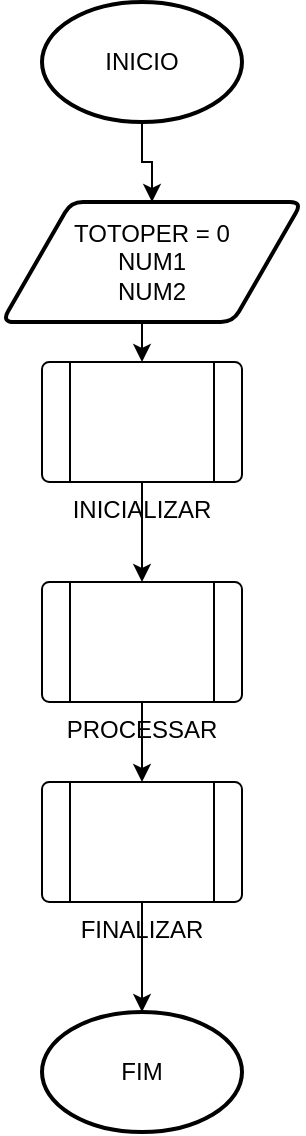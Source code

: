 <mxfile version="26.0.7" pages="4">
  <diagram name="INICIO" id="QSqfLj0r9lLSeKXIZFz2">
    <mxGraphModel dx="1335" dy="636" grid="1" gridSize="10" guides="1" tooltips="1" connect="1" arrows="1" fold="1" page="1" pageScale="1" pageWidth="827" pageHeight="1169" math="0" shadow="0">
      <root>
        <mxCell id="0" />
        <mxCell id="1" parent="0" />
        <mxCell id="DOFn3vrCfri7YjLYHfMr-3" style="edgeStyle=orthogonalEdgeStyle;rounded=0;orthogonalLoop=1;jettySize=auto;html=1;exitX=0.5;exitY=1;exitDx=0;exitDy=0;exitPerimeter=0;entryX=0.5;entryY=0;entryDx=0;entryDy=0;" edge="1" parent="1" source="ox7Pd_0ZVN7DrNo74YWl-1" target="DOFn3vrCfri7YjLYHfMr-2">
          <mxGeometry relative="1" as="geometry" />
        </mxCell>
        <mxCell id="ox7Pd_0ZVN7DrNo74YWl-1" value="INICIO" style="strokeWidth=2;html=1;shape=mxgraph.flowchart.start_1;whiteSpace=wrap;" parent="1" vertex="1">
          <mxGeometry x="60" y="50" width="100" height="60" as="geometry" />
        </mxCell>
        <mxCell id="ox7Pd_0ZVN7DrNo74YWl-2" value="FIM" style="strokeWidth=2;html=1;shape=mxgraph.flowchart.start_1;whiteSpace=wrap;" parent="1" vertex="1">
          <mxGeometry x="60" y="555" width="100" height="60" as="geometry" />
        </mxCell>
        <mxCell id="ox7Pd_0ZVN7DrNo74YWl-6" style="edgeStyle=orthogonalEdgeStyle;rounded=0;orthogonalLoop=1;jettySize=auto;html=1;exitX=0.5;exitY=1;exitDx=0;exitDy=0;entryX=0.5;entryY=0;entryDx=0;entryDy=0;" parent="1" source="ox7Pd_0ZVN7DrNo74YWl-3" target="ox7Pd_0ZVN7DrNo74YWl-4" edge="1">
          <mxGeometry relative="1" as="geometry" />
        </mxCell>
        <UserObject label="INICIALIZAR" link="data:page/id,2L03V23iICjIEpqKuV_A" id="ox7Pd_0ZVN7DrNo74YWl-3">
          <mxCell style="verticalLabelPosition=bottom;verticalAlign=top;html=1;shape=process;whiteSpace=wrap;rounded=1;size=0.14;arcSize=6;" parent="1" vertex="1">
            <mxGeometry x="60" y="230" width="100" height="60" as="geometry" />
          </mxCell>
        </UserObject>
        <mxCell id="ox7Pd_0ZVN7DrNo74YWl-7" style="edgeStyle=orthogonalEdgeStyle;rounded=0;orthogonalLoop=1;jettySize=auto;html=1;exitX=0.5;exitY=1;exitDx=0;exitDy=0;entryX=0.5;entryY=0;entryDx=0;entryDy=0;" parent="1" source="ox7Pd_0ZVN7DrNo74YWl-4" target="ox7Pd_0ZVN7DrNo74YWl-5" edge="1">
          <mxGeometry relative="1" as="geometry" />
        </mxCell>
        <UserObject label="PROCESSAR" link="data:page/id,ra_tza01eUEpOiBKGoTj" id="ox7Pd_0ZVN7DrNo74YWl-4">
          <mxCell style="verticalLabelPosition=bottom;verticalAlign=top;html=1;shape=process;whiteSpace=wrap;rounded=1;size=0.14;arcSize=6;" parent="1" vertex="1">
            <mxGeometry x="60" y="340" width="100" height="60" as="geometry" />
          </mxCell>
        </UserObject>
        <UserObject label="FINALIZAR" link="data:page/id,hINxsu5lcANSTZXWaCCS" id="ox7Pd_0ZVN7DrNo74YWl-5">
          <mxCell style="verticalLabelPosition=bottom;verticalAlign=top;html=1;shape=process;whiteSpace=wrap;rounded=1;size=0.14;arcSize=6;" parent="1" vertex="1">
            <mxGeometry x="60" y="440" width="100" height="60" as="geometry" />
          </mxCell>
        </UserObject>
        <mxCell id="ox7Pd_0ZVN7DrNo74YWl-8" style="edgeStyle=orthogonalEdgeStyle;rounded=0;orthogonalLoop=1;jettySize=auto;html=1;exitX=0.5;exitY=1;exitDx=0;exitDy=0;entryX=0.5;entryY=0;entryDx=0;entryDy=0;entryPerimeter=0;" parent="1" source="ox7Pd_0ZVN7DrNo74YWl-5" target="ox7Pd_0ZVN7DrNo74YWl-2" edge="1">
          <mxGeometry relative="1" as="geometry" />
        </mxCell>
        <mxCell id="DOFn3vrCfri7YjLYHfMr-4" style="edgeStyle=orthogonalEdgeStyle;rounded=0;orthogonalLoop=1;jettySize=auto;html=1;exitX=0.5;exitY=1;exitDx=0;exitDy=0;entryX=0.5;entryY=0;entryDx=0;entryDy=0;" edge="1" parent="1" source="DOFn3vrCfri7YjLYHfMr-2" target="ox7Pd_0ZVN7DrNo74YWl-3">
          <mxGeometry relative="1" as="geometry" />
        </mxCell>
        <mxCell id="DOFn3vrCfri7YjLYHfMr-2" value="TOTOPER = 0&lt;div&gt;NUM1&lt;/div&gt;&lt;div&gt;NUM2&lt;/div&gt;" style="shape=parallelogram;html=1;strokeWidth=2;perimeter=parallelogramPerimeter;whiteSpace=wrap;rounded=1;arcSize=12;size=0.23;" vertex="1" parent="1">
          <mxGeometry x="40" y="150" width="150" height="60" as="geometry" />
        </mxCell>
      </root>
    </mxGraphModel>
  </diagram>
  <diagram id="2L03V23iICjIEpqKuV_A" name="INICIALIZAR">
    <mxGraphModel dx="1335" dy="636" grid="1" gridSize="10" guides="1" tooltips="1" connect="1" arrows="1" fold="1" page="1" pageScale="1" pageWidth="827" pageHeight="1169" math="0" shadow="0">
      <root>
        <mxCell id="0" />
        <mxCell id="1" parent="0" />
        <mxCell id="4DjjFToSUfk8hdh2NR9r-1" style="edgeStyle=orthogonalEdgeStyle;rounded=0;orthogonalLoop=1;jettySize=auto;html=1;exitX=0.5;exitY=1;exitDx=0;exitDy=0;exitPerimeter=0;entryX=0.5;entryY=0.167;entryDx=0;entryDy=0;entryPerimeter=0;" parent="1" source="4DjjFToSUfk8hdh2NR9r-2" target="4DjjFToSUfk8hdh2NR9r-4" edge="1">
          <mxGeometry relative="1" as="geometry">
            <mxPoint x="290" y="200" as="targetPoint" />
          </mxGeometry>
        </mxCell>
        <mxCell id="4DjjFToSUfk8hdh2NR9r-2" value="INICIALIZAR" style="strokeWidth=2;html=1;shape=mxgraph.flowchart.start_1;whiteSpace=wrap;" parent="1" vertex="1">
          <mxGeometry x="240" y="50" width="100" height="60" as="geometry" />
        </mxCell>
        <mxCell id="4DjjFToSUfk8hdh2NR9r-3" value="FIM" style="strokeWidth=2;html=1;shape=mxgraph.flowchart.start_1;whiteSpace=wrap;" parent="1" vertex="1">
          <mxGeometry x="240" y="490" width="100" height="60" as="geometry" />
        </mxCell>
        <mxCell id="4DjjFToSUfk8hdh2NR9r-4" value="NUM1&lt;div&gt;NUM2&lt;/div&gt;" style="html=1;strokeWidth=2;shape=manualInput;whiteSpace=wrap;rounded=1;size=26;arcSize=11;" parent="1" vertex="1">
          <mxGeometry x="230" y="280" width="100" height="60" as="geometry" />
        </mxCell>
        <mxCell id="4DjjFToSUfk8hdh2NR9r-7" style="edgeStyle=orthogonalEdgeStyle;rounded=0;orthogonalLoop=1;jettySize=auto;html=1;exitX=0.5;exitY=1;exitDx=0;exitDy=0;entryX=0.4;entryY=-0.042;entryDx=0;entryDy=0;entryPerimeter=0;" parent="1" source="4DjjFToSUfk8hdh2NR9r-4" target="4DjjFToSUfk8hdh2NR9r-3" edge="1">
          <mxGeometry relative="1" as="geometry" />
        </mxCell>
      </root>
    </mxGraphModel>
  </diagram>
  <diagram id="ra_tza01eUEpOiBKGoTj" name="PROCESSAR">
    <mxGraphModel dx="1050" dy="607" grid="1" gridSize="10" guides="1" tooltips="1" connect="1" arrows="1" fold="1" page="1" pageScale="1" pageWidth="827" pageHeight="1169" math="0" shadow="0">
      <root>
        <mxCell id="0" />
        <mxCell id="1" parent="0" />
        <mxCell id="57crMHdtPmJ2WBZbyjDW-1" value="PROCESSAR" style="strokeWidth=2;html=1;shape=mxgraph.flowchart.start_1;whiteSpace=wrap;" vertex="1" parent="1">
          <mxGeometry x="20" y="30" width="100" height="60" as="geometry" />
        </mxCell>
        <mxCell id="57crMHdtPmJ2WBZbyjDW-2" value="FIM" style="strokeWidth=2;html=1;shape=mxgraph.flowchart.start_1;whiteSpace=wrap;" vertex="1" parent="1">
          <mxGeometry x="20" y="520" width="100" height="60" as="geometry" />
        </mxCell>
        <mxCell id="57crMHdtPmJ2WBZbyjDW-17" style="edgeStyle=orthogonalEdgeStyle;rounded=0;orthogonalLoop=1;jettySize=auto;html=1;exitX=0.5;exitY=1;exitDx=0;exitDy=0;exitPerimeter=0;entryX=0.5;entryY=0;entryDx=0;entryDy=0;" edge="1" parent="1" source="57crMHdtPmJ2WBZbyjDW-3" target="57crMHdtPmJ2WBZbyjDW-6">
          <mxGeometry relative="1" as="geometry" />
        </mxCell>
        <mxCell id="57crMHdtPmJ2WBZbyjDW-3" value="NUM1&lt;div&gt;NUM2&lt;/div&gt;" style="strokeWidth=2;html=1;shape=mxgraph.flowchart.display;whiteSpace=wrap;" vertex="1" parent="1">
          <mxGeometry x="20" y="120" width="100" height="60" as="geometry" />
        </mxCell>
        <mxCell id="57crMHdtPmJ2WBZbyjDW-4" value="RESULTADO = (NUM1 - NUM2)" style="rounded=1;whiteSpace=wrap;html=1;absoluteArcSize=1;arcSize=14;strokeWidth=2;" vertex="1" parent="1">
          <mxGeometry x="310" y="140" width="100" height="50" as="geometry" />
        </mxCell>
        <mxCell id="57crMHdtPmJ2WBZbyjDW-5" value="RES" style="strokeWidth=2;html=1;shape=mxgraph.flowchart.display;whiteSpace=wrap;" vertex="1" parent="1">
          <mxGeometry x="310" y="220" width="100" height="60" as="geometry" />
        </mxCell>
        <mxCell id="57crMHdtPmJ2WBZbyjDW-18" style="edgeStyle=orthogonalEdgeStyle;rounded=0;orthogonalLoop=1;jettySize=auto;html=1;exitX=0.5;exitY=1;exitDx=0;exitDy=0;" edge="1" parent="1" source="57crMHdtPmJ2WBZbyjDW-6">
          <mxGeometry relative="1" as="geometry">
            <mxPoint x="70" y="250" as="targetPoint" />
          </mxGeometry>
        </mxCell>
        <mxCell id="57crMHdtPmJ2WBZbyjDW-6" value="SOMA" style="verticalLabelPosition=bottom;verticalAlign=top;html=1;shape=process;whiteSpace=wrap;rounded=1;size=0.14;arcSize=6;" vertex="1" parent="1">
          <mxGeometry x="20" y="200" width="100" height="30" as="geometry" />
        </mxCell>
        <mxCell id="57crMHdtPmJ2WBZbyjDW-19" style="edgeStyle=orthogonalEdgeStyle;rounded=0;orthogonalLoop=1;jettySize=auto;html=1;exitX=0.5;exitY=1;exitDx=0;exitDy=0;entryX=0.5;entryY=0;entryDx=0;entryDy=0;" edge="1" parent="1" source="57crMHdtPmJ2WBZbyjDW-7" target="57crMHdtPmJ2WBZbyjDW-8">
          <mxGeometry relative="1" as="geometry" />
        </mxCell>
        <mxCell id="57crMHdtPmJ2WBZbyjDW-7" value="SUBTRACAO" style="verticalLabelPosition=bottom;verticalAlign=top;html=1;shape=process;whiteSpace=wrap;rounded=1;size=0.14;arcSize=6;" vertex="1" parent="1">
          <mxGeometry x="20" y="260" width="100" height="30" as="geometry" />
        </mxCell>
        <mxCell id="57crMHdtPmJ2WBZbyjDW-20" style="edgeStyle=orthogonalEdgeStyle;rounded=0;orthogonalLoop=1;jettySize=auto;html=1;exitX=0.5;exitY=1;exitDx=0;exitDy=0;entryX=0.5;entryY=0;entryDx=0;entryDy=0;" edge="1" parent="1" source="57crMHdtPmJ2WBZbyjDW-8" target="57crMHdtPmJ2WBZbyjDW-9">
          <mxGeometry relative="1" as="geometry" />
        </mxCell>
        <mxCell id="57crMHdtPmJ2WBZbyjDW-8" value="MULTIPLICACAO" style="verticalLabelPosition=bottom;verticalAlign=top;html=1;shape=process;whiteSpace=wrap;rounded=1;size=0.14;arcSize=6;" vertex="1" parent="1">
          <mxGeometry x="20" y="320" width="100" height="30" as="geometry" />
        </mxCell>
        <mxCell id="57crMHdtPmJ2WBZbyjDW-21" style="edgeStyle=orthogonalEdgeStyle;rounded=0;orthogonalLoop=1;jettySize=auto;html=1;exitX=0.5;exitY=1;exitDx=0;exitDy=0;entryX=0.5;entryY=0;entryDx=0;entryDy=0;" edge="1" parent="1" source="57crMHdtPmJ2WBZbyjDW-9" target="57crMHdtPmJ2WBZbyjDW-10">
          <mxGeometry relative="1" as="geometry" />
        </mxCell>
        <mxCell id="57crMHdtPmJ2WBZbyjDW-9" value="DIVISAO" style="verticalLabelPosition=bottom;verticalAlign=top;html=1;shape=process;whiteSpace=wrap;rounded=1;size=0.14;arcSize=6;" vertex="1" parent="1">
          <mxGeometry x="20" y="390" width="100" height="30" as="geometry" />
        </mxCell>
        <mxCell id="57crMHdtPmJ2WBZbyjDW-10" value="MEDIA" style="verticalLabelPosition=bottom;verticalAlign=top;html=1;shape=process;whiteSpace=wrap;rounded=1;size=0.14;arcSize=6;" vertex="1" parent="1">
          <mxGeometry x="20" y="460" width="100" height="30" as="geometry" />
        </mxCell>
        <mxCell id="57crMHdtPmJ2WBZbyjDW-11" value="SUBTRAIR" style="strokeWidth=2;html=1;shape=mxgraph.flowchart.start_1;whiteSpace=wrap;" vertex="1" parent="1">
          <mxGeometry x="314" y="40" width="100" height="60" as="geometry" />
        </mxCell>
        <mxCell id="57crMHdtPmJ2WBZbyjDW-12" value="FIM" style="strokeWidth=2;html=1;shape=mxgraph.flowchart.start_1;whiteSpace=wrap;" vertex="1" parent="1">
          <mxGeometry x="314" y="320" width="100" height="60" as="geometry" />
        </mxCell>
        <mxCell id="57crMHdtPmJ2WBZbyjDW-13" style="edgeStyle=orthogonalEdgeStyle;rounded=0;orthogonalLoop=1;jettySize=auto;html=1;exitX=0.5;exitY=1;exitDx=0;exitDy=0;exitPerimeter=0;entryX=0.579;entryY=-0.048;entryDx=0;entryDy=0;entryPerimeter=0;" edge="1" parent="1" source="57crMHdtPmJ2WBZbyjDW-11" target="57crMHdtPmJ2WBZbyjDW-4">
          <mxGeometry relative="1" as="geometry" />
        </mxCell>
        <mxCell id="57crMHdtPmJ2WBZbyjDW-14" style="edgeStyle=orthogonalEdgeStyle;rounded=0;orthogonalLoop=1;jettySize=auto;html=1;exitX=0.5;exitY=1;exitDx=0;exitDy=0;entryX=0.5;entryY=0;entryDx=0;entryDy=0;entryPerimeter=0;" edge="1" parent="1" source="57crMHdtPmJ2WBZbyjDW-4" target="57crMHdtPmJ2WBZbyjDW-5">
          <mxGeometry relative="1" as="geometry" />
        </mxCell>
        <mxCell id="57crMHdtPmJ2WBZbyjDW-15" style="edgeStyle=orthogonalEdgeStyle;rounded=0;orthogonalLoop=1;jettySize=auto;html=1;exitX=0.5;exitY=1;exitDx=0;exitDy=0;exitPerimeter=0;entryX=0.421;entryY=-0.018;entryDx=0;entryDy=0;entryPerimeter=0;" edge="1" parent="1" source="57crMHdtPmJ2WBZbyjDW-5" target="57crMHdtPmJ2WBZbyjDW-12">
          <mxGeometry relative="1" as="geometry" />
        </mxCell>
        <mxCell id="57crMHdtPmJ2WBZbyjDW-16" style="edgeStyle=orthogonalEdgeStyle;rounded=0;orthogonalLoop=1;jettySize=auto;html=1;exitX=0.5;exitY=1;exitDx=0;exitDy=0;exitPerimeter=0;entryX=0.5;entryY=0;entryDx=0;entryDy=0;entryPerimeter=0;" edge="1" parent="1" source="57crMHdtPmJ2WBZbyjDW-1" target="57crMHdtPmJ2WBZbyjDW-3">
          <mxGeometry relative="1" as="geometry" />
        </mxCell>
        <mxCell id="57crMHdtPmJ2WBZbyjDW-22" style="edgeStyle=orthogonalEdgeStyle;rounded=0;orthogonalLoop=1;jettySize=auto;html=1;exitX=0.5;exitY=1;exitDx=0;exitDy=0;entryX=0.5;entryY=0;entryDx=0;entryDy=0;entryPerimeter=0;" edge="1" parent="1" source="57crMHdtPmJ2WBZbyjDW-10" target="57crMHdtPmJ2WBZbyjDW-2">
          <mxGeometry relative="1" as="geometry" />
        </mxCell>
        <mxCell id="57crMHdtPmJ2WBZbyjDW-29" value="RESULTADO = (NUM1 * NUM2)" style="rounded=1;whiteSpace=wrap;html=1;absoluteArcSize=1;arcSize=14;strokeWidth=2;" vertex="1" parent="1">
          <mxGeometry x="440" y="140" width="100" height="50" as="geometry" />
        </mxCell>
        <mxCell id="57crMHdtPmJ2WBZbyjDW-30" value="RES" style="strokeWidth=2;html=1;shape=mxgraph.flowchart.display;whiteSpace=wrap;" vertex="1" parent="1">
          <mxGeometry x="440" y="220" width="100" height="60" as="geometry" />
        </mxCell>
        <mxCell id="57crMHdtPmJ2WBZbyjDW-31" value="MULTIPLCAR" style="strokeWidth=2;html=1;shape=mxgraph.flowchart.start_1;whiteSpace=wrap;" vertex="1" parent="1">
          <mxGeometry x="444" y="40" width="100" height="60" as="geometry" />
        </mxCell>
        <mxCell id="57crMHdtPmJ2WBZbyjDW-32" value="FIM" style="strokeWidth=2;html=1;shape=mxgraph.flowchart.start_1;whiteSpace=wrap;" vertex="1" parent="1">
          <mxGeometry x="444" y="320" width="100" height="60" as="geometry" />
        </mxCell>
        <mxCell id="57crMHdtPmJ2WBZbyjDW-33" style="edgeStyle=orthogonalEdgeStyle;rounded=0;orthogonalLoop=1;jettySize=auto;html=1;exitX=0.5;exitY=1;exitDx=0;exitDy=0;exitPerimeter=0;entryX=0.579;entryY=-0.048;entryDx=0;entryDy=0;entryPerimeter=0;" edge="1" parent="1" source="57crMHdtPmJ2WBZbyjDW-31" target="57crMHdtPmJ2WBZbyjDW-29">
          <mxGeometry relative="1" as="geometry" />
        </mxCell>
        <mxCell id="57crMHdtPmJ2WBZbyjDW-34" style="edgeStyle=orthogonalEdgeStyle;rounded=0;orthogonalLoop=1;jettySize=auto;html=1;exitX=0.5;exitY=1;exitDx=0;exitDy=0;entryX=0.5;entryY=0;entryDx=0;entryDy=0;entryPerimeter=0;" edge="1" parent="1" source="57crMHdtPmJ2WBZbyjDW-29" target="57crMHdtPmJ2WBZbyjDW-30">
          <mxGeometry relative="1" as="geometry" />
        </mxCell>
        <mxCell id="57crMHdtPmJ2WBZbyjDW-35" style="edgeStyle=orthogonalEdgeStyle;rounded=0;orthogonalLoop=1;jettySize=auto;html=1;exitX=0.5;exitY=1;exitDx=0;exitDy=0;exitPerimeter=0;entryX=0.421;entryY=-0.018;entryDx=0;entryDy=0;entryPerimeter=0;" edge="1" parent="1" source="57crMHdtPmJ2WBZbyjDW-30" target="57crMHdtPmJ2WBZbyjDW-32">
          <mxGeometry relative="1" as="geometry" />
        </mxCell>
        <mxCell id="57crMHdtPmJ2WBZbyjDW-36" value="RESULTADO = (NUM1 / NUM2)" style="rounded=1;whiteSpace=wrap;html=1;absoluteArcSize=1;arcSize=14;strokeWidth=2;" vertex="1" parent="1">
          <mxGeometry x="570" y="140" width="100" height="50" as="geometry" />
        </mxCell>
        <mxCell id="57crMHdtPmJ2WBZbyjDW-37" value="RES" style="strokeWidth=2;html=1;shape=mxgraph.flowchart.display;whiteSpace=wrap;" vertex="1" parent="1">
          <mxGeometry x="570" y="220" width="100" height="60" as="geometry" />
        </mxCell>
        <mxCell id="57crMHdtPmJ2WBZbyjDW-38" value="DIVIDIR" style="strokeWidth=2;html=1;shape=mxgraph.flowchart.start_1;whiteSpace=wrap;" vertex="1" parent="1">
          <mxGeometry x="574" y="40" width="100" height="60" as="geometry" />
        </mxCell>
        <mxCell id="57crMHdtPmJ2WBZbyjDW-39" value="FIM" style="strokeWidth=2;html=1;shape=mxgraph.flowchart.start_1;whiteSpace=wrap;" vertex="1" parent="1">
          <mxGeometry x="574" y="320" width="100" height="60" as="geometry" />
        </mxCell>
        <mxCell id="57crMHdtPmJ2WBZbyjDW-40" style="edgeStyle=orthogonalEdgeStyle;rounded=0;orthogonalLoop=1;jettySize=auto;html=1;exitX=0.5;exitY=1;exitDx=0;exitDy=0;exitPerimeter=0;entryX=0.579;entryY=-0.048;entryDx=0;entryDy=0;entryPerimeter=0;" edge="1" parent="1" source="57crMHdtPmJ2WBZbyjDW-38" target="57crMHdtPmJ2WBZbyjDW-36">
          <mxGeometry relative="1" as="geometry" />
        </mxCell>
        <mxCell id="57crMHdtPmJ2WBZbyjDW-41" style="edgeStyle=orthogonalEdgeStyle;rounded=0;orthogonalLoop=1;jettySize=auto;html=1;exitX=0.5;exitY=1;exitDx=0;exitDy=0;entryX=0.5;entryY=0;entryDx=0;entryDy=0;entryPerimeter=0;" edge="1" parent="1" source="57crMHdtPmJ2WBZbyjDW-36" target="57crMHdtPmJ2WBZbyjDW-37">
          <mxGeometry relative="1" as="geometry" />
        </mxCell>
        <mxCell id="57crMHdtPmJ2WBZbyjDW-42" style="edgeStyle=orthogonalEdgeStyle;rounded=0;orthogonalLoop=1;jettySize=auto;html=1;exitX=0.5;exitY=1;exitDx=0;exitDy=0;exitPerimeter=0;entryX=0.421;entryY=-0.018;entryDx=0;entryDy=0;entryPerimeter=0;" edge="1" parent="1" source="57crMHdtPmJ2WBZbyjDW-37" target="57crMHdtPmJ2WBZbyjDW-39">
          <mxGeometry relative="1" as="geometry" />
        </mxCell>
        <mxCell id="57crMHdtPmJ2WBZbyjDW-43" value="RESULTADO = (NUM1 + NUM2) / 2" style="rounded=1;whiteSpace=wrap;html=1;absoluteArcSize=1;arcSize=14;strokeWidth=2;" vertex="1" parent="1">
          <mxGeometry x="700" y="145" width="100" height="50" as="geometry" />
        </mxCell>
        <mxCell id="57crMHdtPmJ2WBZbyjDW-44" value="RES" style="strokeWidth=2;html=1;shape=mxgraph.flowchart.display;whiteSpace=wrap;" vertex="1" parent="1">
          <mxGeometry x="700" y="225" width="100" height="60" as="geometry" />
        </mxCell>
        <mxCell id="57crMHdtPmJ2WBZbyjDW-45" value="MEDIA" style="strokeWidth=2;html=1;shape=mxgraph.flowchart.start_1;whiteSpace=wrap;" vertex="1" parent="1">
          <mxGeometry x="704" y="45" width="100" height="60" as="geometry" />
        </mxCell>
        <mxCell id="57crMHdtPmJ2WBZbyjDW-46" value="FIM" style="strokeWidth=2;html=1;shape=mxgraph.flowchart.start_1;whiteSpace=wrap;" vertex="1" parent="1">
          <mxGeometry x="704" y="325" width="100" height="60" as="geometry" />
        </mxCell>
        <mxCell id="57crMHdtPmJ2WBZbyjDW-47" style="edgeStyle=orthogonalEdgeStyle;rounded=0;orthogonalLoop=1;jettySize=auto;html=1;exitX=0.5;exitY=1;exitDx=0;exitDy=0;exitPerimeter=0;entryX=0.579;entryY=-0.048;entryDx=0;entryDy=0;entryPerimeter=0;" edge="1" parent="1">
          <mxGeometry relative="1" as="geometry">
            <mxPoint x="754" y="115" as="sourcePoint" />
            <mxPoint x="757.9" y="152.6" as="targetPoint" />
          </mxGeometry>
        </mxCell>
        <mxCell id="57crMHdtPmJ2WBZbyjDW-48" style="edgeStyle=orthogonalEdgeStyle;rounded=0;orthogonalLoop=1;jettySize=auto;html=1;exitX=0.5;exitY=1;exitDx=0;exitDy=0;entryX=0.5;entryY=0;entryDx=0;entryDy=0;entryPerimeter=0;" edge="1" parent="1">
          <mxGeometry relative="1" as="geometry">
            <mxPoint x="750" y="205" as="sourcePoint" />
            <mxPoint x="750" y="235" as="targetPoint" />
          </mxGeometry>
        </mxCell>
        <mxCell id="57crMHdtPmJ2WBZbyjDW-49" style="edgeStyle=orthogonalEdgeStyle;rounded=0;orthogonalLoop=1;jettySize=auto;html=1;exitX=0.5;exitY=1;exitDx=0;exitDy=0;exitPerimeter=0;entryX=0.421;entryY=-0.018;entryDx=0;entryDy=0;entryPerimeter=0;" edge="1" parent="1">
          <mxGeometry relative="1" as="geometry">
            <mxPoint x="750" y="295" as="sourcePoint" />
            <mxPoint x="746.1" y="333.92" as="targetPoint" />
          </mxGeometry>
        </mxCell>
        <mxCell id="57crMHdtPmJ2WBZbyjDW-50" value="RESULTADO = (NUM1 + NUM2)" style="rounded=1;whiteSpace=wrap;html=1;absoluteArcSize=1;arcSize=14;strokeWidth=2;" vertex="1" parent="1">
          <mxGeometry x="180" y="140" width="100" height="50" as="geometry" />
        </mxCell>
        <mxCell id="57crMHdtPmJ2WBZbyjDW-51" value="RES" style="strokeWidth=2;html=1;shape=mxgraph.flowchart.display;whiteSpace=wrap;" vertex="1" parent="1">
          <mxGeometry x="180" y="220" width="100" height="60" as="geometry" />
        </mxCell>
        <mxCell id="57crMHdtPmJ2WBZbyjDW-52" value="SOMA" style="strokeWidth=2;html=1;shape=mxgraph.flowchart.start_1;whiteSpace=wrap;" vertex="1" parent="1">
          <mxGeometry x="184" y="40" width="100" height="60" as="geometry" />
        </mxCell>
        <mxCell id="57crMHdtPmJ2WBZbyjDW-53" value="FIM" style="strokeWidth=2;html=1;shape=mxgraph.flowchart.start_1;whiteSpace=wrap;" vertex="1" parent="1">
          <mxGeometry x="184" y="320" width="100" height="60" as="geometry" />
        </mxCell>
        <mxCell id="57crMHdtPmJ2WBZbyjDW-54" style="edgeStyle=orthogonalEdgeStyle;rounded=0;orthogonalLoop=1;jettySize=auto;html=1;exitX=0.5;exitY=1;exitDx=0;exitDy=0;exitPerimeter=0;entryX=0.579;entryY=-0.048;entryDx=0;entryDy=0;entryPerimeter=0;" edge="1" parent="1" source="57crMHdtPmJ2WBZbyjDW-52" target="57crMHdtPmJ2WBZbyjDW-50">
          <mxGeometry relative="1" as="geometry" />
        </mxCell>
        <mxCell id="57crMHdtPmJ2WBZbyjDW-55" style="edgeStyle=orthogonalEdgeStyle;rounded=0;orthogonalLoop=1;jettySize=auto;html=1;exitX=0.5;exitY=1;exitDx=0;exitDy=0;entryX=0.5;entryY=0;entryDx=0;entryDy=0;entryPerimeter=0;" edge="1" parent="1" source="57crMHdtPmJ2WBZbyjDW-50" target="57crMHdtPmJ2WBZbyjDW-51">
          <mxGeometry relative="1" as="geometry" />
        </mxCell>
        <mxCell id="57crMHdtPmJ2WBZbyjDW-56" style="edgeStyle=orthogonalEdgeStyle;rounded=0;orthogonalLoop=1;jettySize=auto;html=1;exitX=0.5;exitY=1;exitDx=0;exitDy=0;exitPerimeter=0;entryX=0.421;entryY=-0.018;entryDx=0;entryDy=0;entryPerimeter=0;" edge="1" parent="1" source="57crMHdtPmJ2WBZbyjDW-51" target="57crMHdtPmJ2WBZbyjDW-53">
          <mxGeometry relative="1" as="geometry" />
        </mxCell>
      </root>
    </mxGraphModel>
  </diagram>
  <diagram id="hINxsu5lcANSTZXWaCCS" name="FINALIZAR">
    <mxGraphModel dx="1335" dy="636" grid="1" gridSize="10" guides="1" tooltips="1" connect="1" arrows="1" fold="1" page="1" pageScale="1" pageWidth="827" pageHeight="1169" math="0" shadow="0">
      <root>
        <mxCell id="0" />
        <mxCell id="1" parent="0" />
        <mxCell id="3Kp2YozWm01kodeFvd9S-2" value="TOTOPER" style="strokeWidth=2;html=1;shape=mxgraph.flowchart.display;whiteSpace=wrap;" vertex="1" parent="1">
          <mxGeometry x="324" y="190" width="100" height="60" as="geometry" />
        </mxCell>
        <mxCell id="3Kp2YozWm01kodeFvd9S-3" value="FINALIZAR" style="strokeWidth=2;html=1;shape=mxgraph.flowchart.start_1;whiteSpace=wrap;" vertex="1" parent="1">
          <mxGeometry x="324" y="60" width="100" height="60" as="geometry" />
        </mxCell>
        <mxCell id="3Kp2YozWm01kodeFvd9S-4" value="FIM" style="strokeWidth=2;html=1;shape=mxgraph.flowchart.start_1;whiteSpace=wrap;" vertex="1" parent="1">
          <mxGeometry x="324" y="340" width="100" height="60" as="geometry" />
        </mxCell>
        <mxCell id="3Kp2YozWm01kodeFvd9S-5" style="edgeStyle=orthogonalEdgeStyle;rounded=0;orthogonalLoop=1;jettySize=auto;html=1;exitX=0.5;exitY=1;exitDx=0;exitDy=0;exitPerimeter=0;entryX=0.5;entryY=0;entryDx=0;entryDy=0;entryPerimeter=0;" edge="1" parent="1" target="3Kp2YozWm01kodeFvd9S-2">
          <mxGeometry relative="1" as="geometry">
            <mxPoint x="374" y="130" as="sourcePoint" />
            <mxPoint x="377.9" y="167.6" as="targetPoint" />
          </mxGeometry>
        </mxCell>
        <mxCell id="3Kp2YozWm01kodeFvd9S-8" style="edgeStyle=orthogonalEdgeStyle;rounded=0;orthogonalLoop=1;jettySize=auto;html=1;exitX=0.5;exitY=1;exitDx=0;exitDy=0;exitPerimeter=0;entryX=0.5;entryY=0;entryDx=0;entryDy=0;entryPerimeter=0;" edge="1" parent="1" source="3Kp2YozWm01kodeFvd9S-2" target="3Kp2YozWm01kodeFvd9S-4">
          <mxGeometry relative="1" as="geometry" />
        </mxCell>
      </root>
    </mxGraphModel>
  </diagram>
</mxfile>
